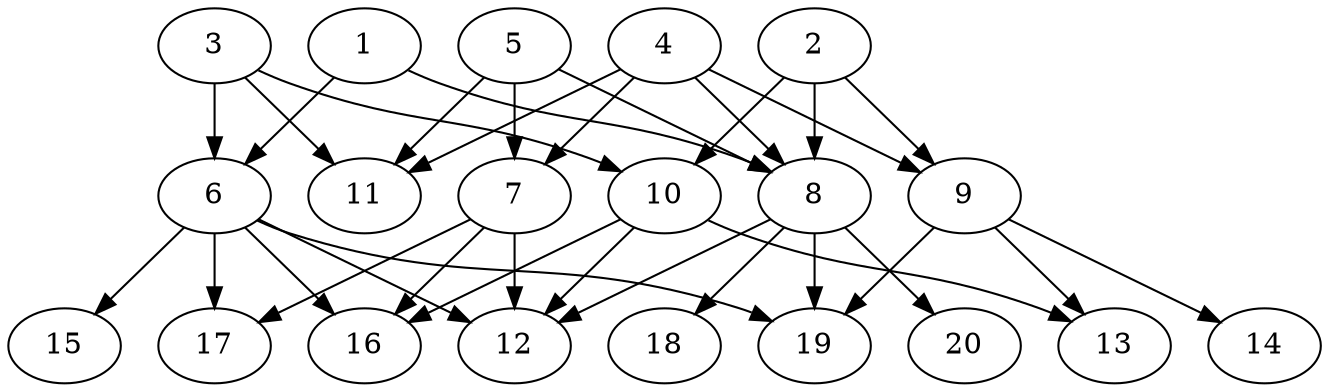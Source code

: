 // DAG automatically generated by daggen at Tue Jul 23 14:29:40 2019
// ./daggen --dot -n 20 --ccr 0.5 --fat 0.7 --regular 0.5 --density 0.7 --mindata 5242880 --maxdata 52428800 
digraph G {
  1 [size="19148800", alpha="0.05", expect_size="9574400"] 
  1 -> 6 [size ="9574400"]
  1 -> 8 [size ="9574400"]
  2 [size="47650816", alpha="0.06", expect_size="23825408"] 
  2 -> 8 [size ="23825408"]
  2 -> 9 [size ="23825408"]
  2 -> 10 [size ="23825408"]
  3 [size="26626048", alpha="0.16", expect_size="13313024"] 
  3 -> 6 [size ="13313024"]
  3 -> 10 [size ="13313024"]
  3 -> 11 [size ="13313024"]
  4 [size="12576768", alpha="0.13", expect_size="6288384"] 
  4 -> 7 [size ="6288384"]
  4 -> 8 [size ="6288384"]
  4 -> 9 [size ="6288384"]
  4 -> 11 [size ="6288384"]
  5 [size="88868864", alpha="0.04", expect_size="44434432"] 
  5 -> 7 [size ="44434432"]
  5 -> 8 [size ="44434432"]
  5 -> 11 [size ="44434432"]
  6 [size="73011200", alpha="0.01", expect_size="36505600"] 
  6 -> 12 [size ="36505600"]
  6 -> 15 [size ="36505600"]
  6 -> 16 [size ="36505600"]
  6 -> 17 [size ="36505600"]
  6 -> 19 [size ="36505600"]
  7 [size="35575808", alpha="0.13", expect_size="17787904"] 
  7 -> 12 [size ="17787904"]
  7 -> 16 [size ="17787904"]
  7 -> 17 [size ="17787904"]
  8 [size="62789632", alpha="0.20", expect_size="31394816"] 
  8 -> 12 [size ="31394816"]
  8 -> 18 [size ="31394816"]
  8 -> 19 [size ="31394816"]
  8 -> 20 [size ="31394816"]
  9 [size="56393728", alpha="0.08", expect_size="28196864"] 
  9 -> 13 [size ="28196864"]
  9 -> 14 [size ="28196864"]
  9 -> 19 [size ="28196864"]
  10 [size="42084352", alpha="0.16", expect_size="21042176"] 
  10 -> 12 [size ="21042176"]
  10 -> 13 [size ="21042176"]
  10 -> 16 [size ="21042176"]
  11 [size="23713792", alpha="0.19", expect_size="11856896"] 
  12 [size="45604864", alpha="0.19", expect_size="22802432"] 
  13 [size="71858176", alpha="0.09", expect_size="35929088"] 
  14 [size="52645888", alpha="0.01", expect_size="26322944"] 
  15 [size="20957184", alpha="0.11", expect_size="10478592"] 
  16 [size="39962624", alpha="0.15", expect_size="19981312"] 
  17 [size="47032320", alpha="0.00", expect_size="23516160"] 
  18 [size="14589952", alpha="0.12", expect_size="7294976"] 
  19 [size="13944832", alpha="0.16", expect_size="6972416"] 
  20 [size="52662272", alpha="0.04", expect_size="26331136"] 
}
